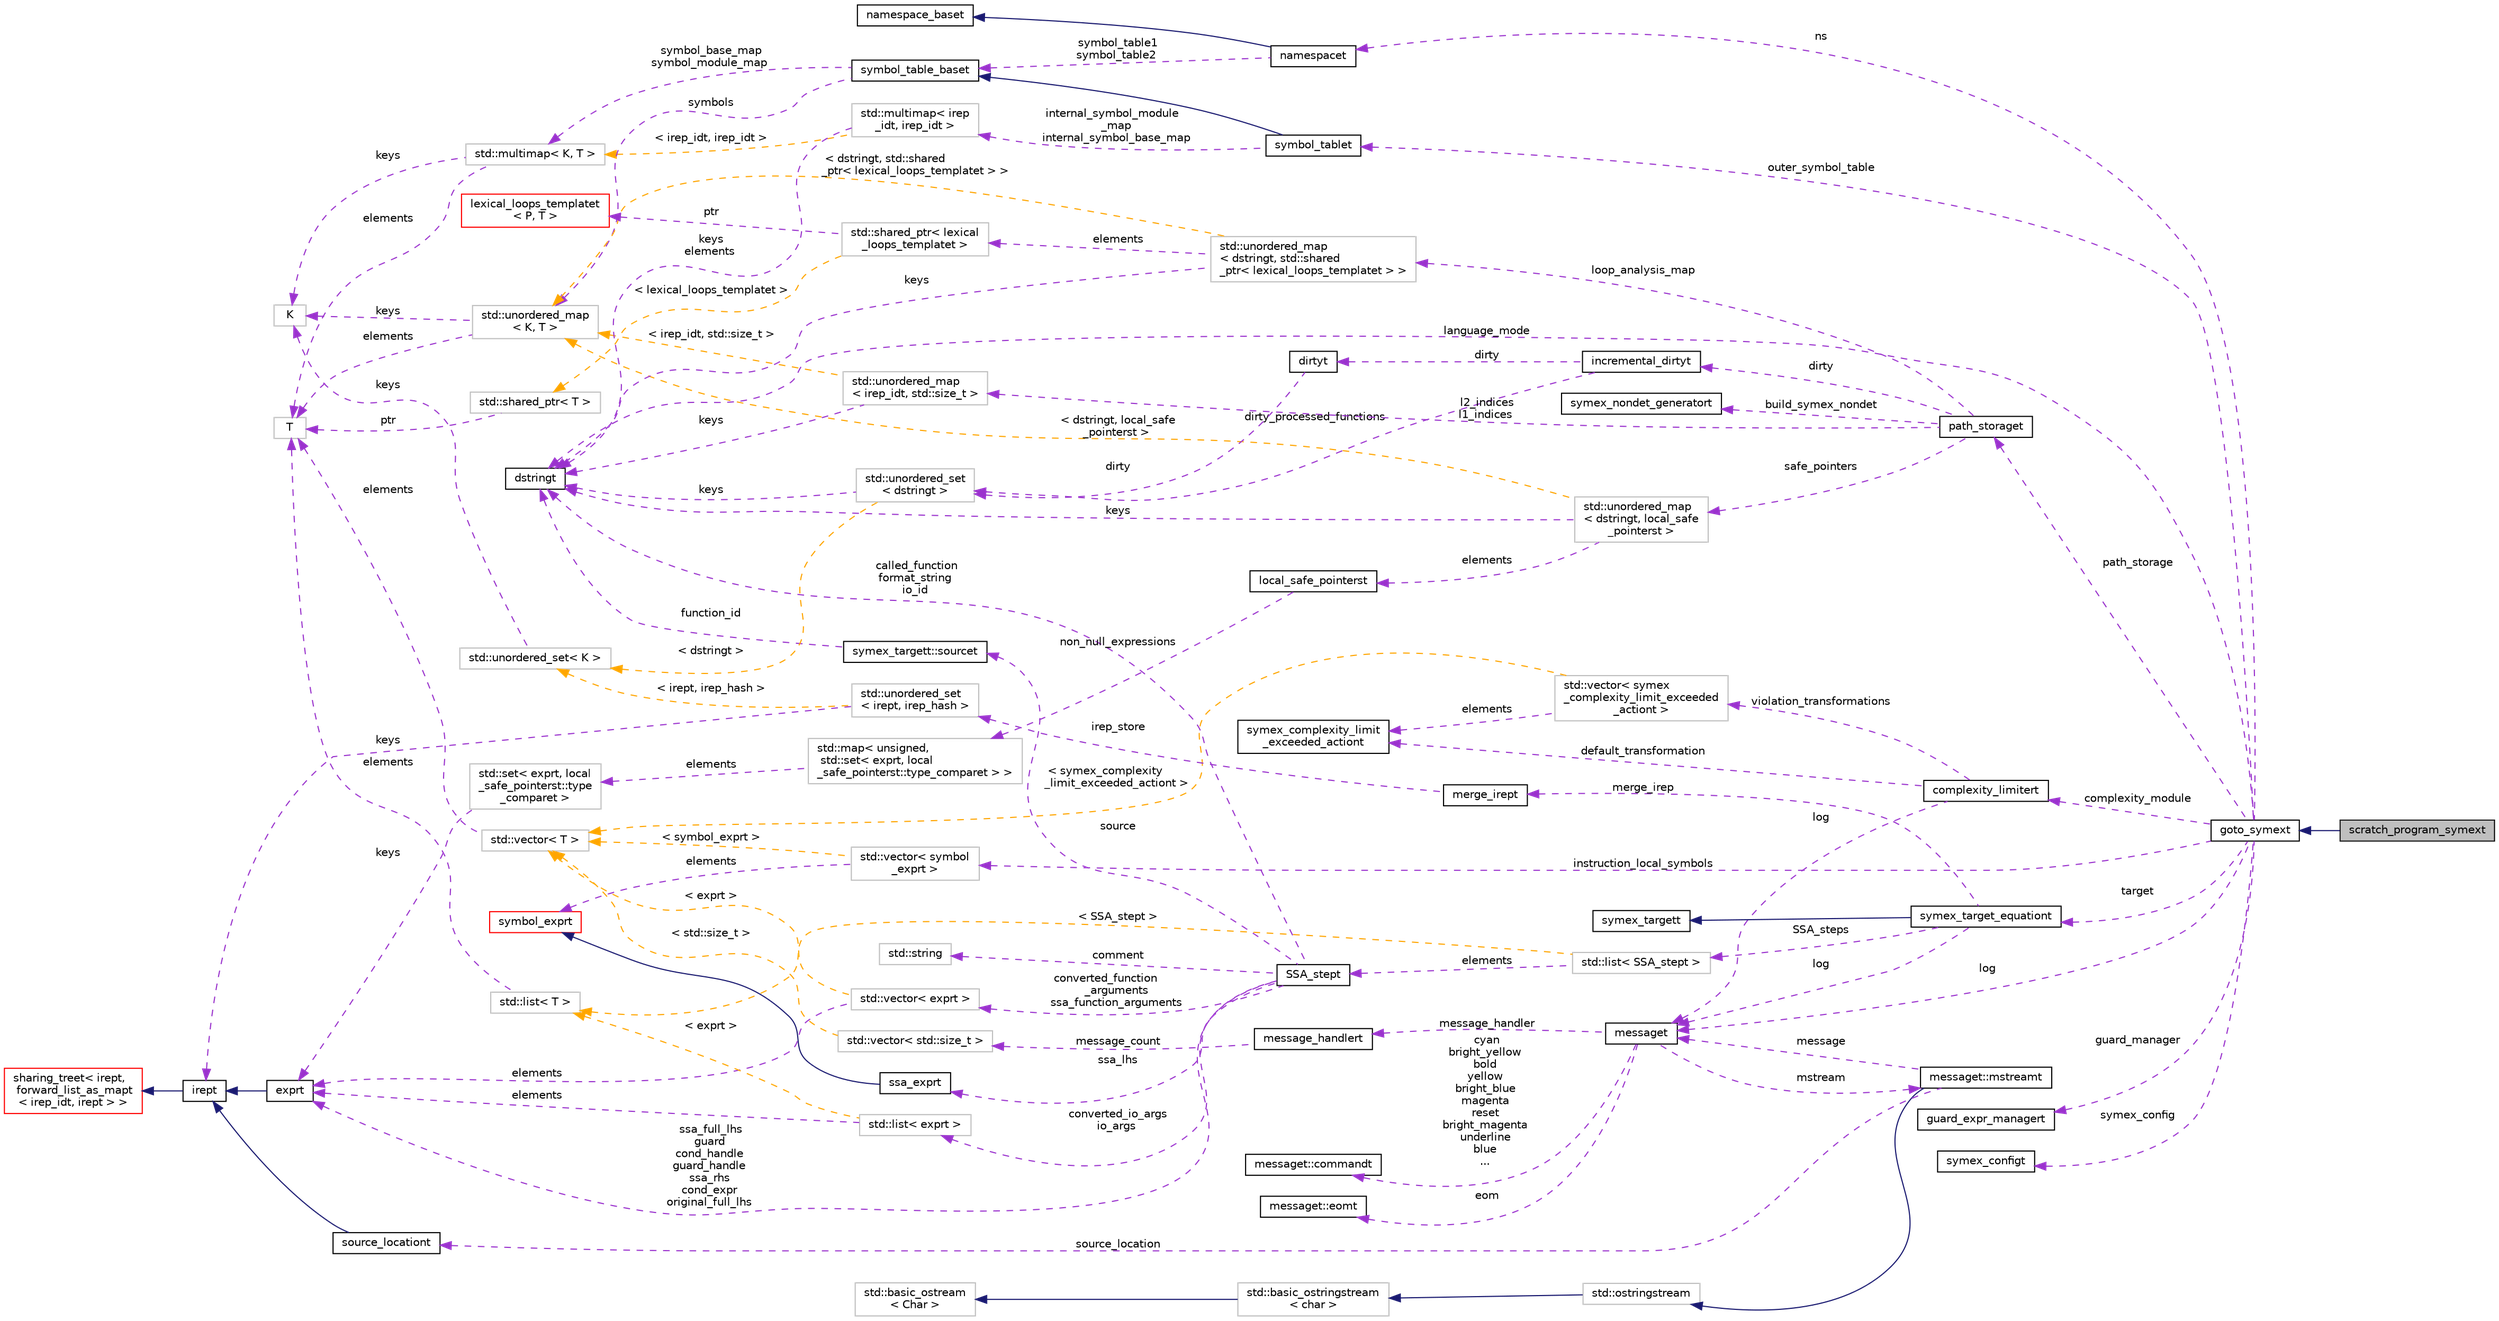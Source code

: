 digraph "scratch_program_symext"
{
 // LATEX_PDF_SIZE
  bgcolor="transparent";
  edge [fontname="Helvetica",fontsize="10",labelfontname="Helvetica",labelfontsize="10"];
  node [fontname="Helvetica",fontsize="10",shape=record];
  rankdir="LR";
  Node1 [label="scratch_program_symext",height=0.2,width=0.4,color="black", fillcolor="grey75", style="filled", fontcolor="black",tooltip=" "];
  Node2 -> Node1 [dir="back",color="midnightblue",fontsize="10",style="solid",fontname="Helvetica"];
  Node2 [label="goto_symext",height=0.2,width=0.4,color="black",URL="$classgoto__symext.html",tooltip="The main class for the forward symbolic simulator."];
  Node3 -> Node2 [dir="back",color="darkorchid3",fontsize="10",style="dashed",label=" outer_symbol_table" ,fontname="Helvetica"];
  Node3 [label="symbol_tablet",height=0.2,width=0.4,color="black",URL="$classsymbol__tablet.html",tooltip="The symbol table."];
  Node4 -> Node3 [dir="back",color="midnightblue",fontsize="10",style="solid",fontname="Helvetica"];
  Node4 [label="symbol_table_baset",height=0.2,width=0.4,color="black",URL="$classsymbol__table__baset.html",tooltip="The symbol table base class interface."];
  Node5 -> Node4 [dir="back",color="darkorchid3",fontsize="10",style="dashed",label=" symbol_base_map\nsymbol_module_map" ,fontname="Helvetica"];
  Node5 [label="std::multimap\< K, T \>",height=0.2,width=0.4,color="grey75",tooltip="STL class."];
  Node6 -> Node5 [dir="back",color="darkorchid3",fontsize="10",style="dashed",label=" keys" ,fontname="Helvetica"];
  Node6 [label="K",height=0.2,width=0.4,color="grey75",tooltip=" "];
  Node7 -> Node5 [dir="back",color="darkorchid3",fontsize="10",style="dashed",label=" elements" ,fontname="Helvetica"];
  Node7 [label="T",height=0.2,width=0.4,color="grey75",tooltip=" "];
  Node8 -> Node4 [dir="back",color="darkorchid3",fontsize="10",style="dashed",label=" symbols" ,fontname="Helvetica"];
  Node8 [label="std::unordered_map\l\< K, T \>",height=0.2,width=0.4,color="grey75",tooltip="STL class."];
  Node6 -> Node8 [dir="back",color="darkorchid3",fontsize="10",style="dashed",label=" keys" ,fontname="Helvetica"];
  Node7 -> Node8 [dir="back",color="darkorchid3",fontsize="10",style="dashed",label=" elements" ,fontname="Helvetica"];
  Node9 -> Node3 [dir="back",color="darkorchid3",fontsize="10",style="dashed",label=" internal_symbol_module\l_map\ninternal_symbol_base_map" ,fontname="Helvetica"];
  Node9 [label="std::multimap\< irep\l_idt, irep_idt \>",height=0.2,width=0.4,color="grey75",tooltip=" "];
  Node10 -> Node9 [dir="back",color="darkorchid3",fontsize="10",style="dashed",label=" keys\nelements" ,fontname="Helvetica"];
  Node10 [label="dstringt",height=0.2,width=0.4,color="black",URL="$classdstringt.html",tooltip="dstringt has one field, an unsigned integer no which is an index into a static table of strings."];
  Node5 -> Node9 [dir="back",color="orange",fontsize="10",style="dashed",label=" \< irep_idt, irep_idt \>" ,fontname="Helvetica"];
  Node11 -> Node2 [dir="back",color="darkorchid3",fontsize="10",style="dashed",label=" log" ,fontname="Helvetica"];
  Node11 [label="messaget",height=0.2,width=0.4,color="black",URL="$classmessaget.html",tooltip="Class that provides messages with a built-in verbosity 'level'."];
  Node12 -> Node11 [dir="back",color="darkorchid3",fontsize="10",style="dashed",label=" message_handler" ,fontname="Helvetica"];
  Node12 [label="message_handlert",height=0.2,width=0.4,color="black",URL="$classmessage__handlert.html",tooltip=" "];
  Node13 -> Node12 [dir="back",color="darkorchid3",fontsize="10",style="dashed",label=" message_count" ,fontname="Helvetica"];
  Node13 [label="std::vector\< std::size_t \>",height=0.2,width=0.4,color="grey75",tooltip=" "];
  Node14 -> Node13 [dir="back",color="orange",fontsize="10",style="dashed",label=" \< std::size_t \>" ,fontname="Helvetica"];
  Node14 [label="std::vector\< T \>",height=0.2,width=0.4,color="grey75",tooltip="STL class."];
  Node7 -> Node14 [dir="back",color="darkorchid3",fontsize="10",style="dashed",label=" elements" ,fontname="Helvetica"];
  Node15 -> Node11 [dir="back",color="darkorchid3",fontsize="10",style="dashed",label=" cyan\nbright_yellow\nbold\nyellow\nbright_blue\nmagenta\nreset\nbright_magenta\nunderline\nblue\n..." ,fontname="Helvetica"];
  Node15 [label="messaget::commandt",height=0.2,width=0.4,color="black",URL="$classmessaget_1_1commandt.html",tooltip=" "];
  Node16 -> Node11 [dir="back",color="darkorchid3",fontsize="10",style="dashed",label=" mstream" ,fontname="Helvetica"];
  Node16 [label="messaget::mstreamt",height=0.2,width=0.4,color="black",URL="$classmessaget_1_1mstreamt.html",tooltip=" "];
  Node17 -> Node16 [dir="back",color="midnightblue",fontsize="10",style="solid",fontname="Helvetica"];
  Node17 [label="std::ostringstream",height=0.2,width=0.4,color="grey75",tooltip="STL class."];
  Node18 -> Node17 [dir="back",color="midnightblue",fontsize="10",style="solid",fontname="Helvetica"];
  Node18 [label="std::basic_ostringstream\l\< char \>",height=0.2,width=0.4,color="grey75",tooltip="STL class."];
  Node19 -> Node18 [dir="back",color="midnightblue",fontsize="10",style="solid",fontname="Helvetica"];
  Node19 [label="std::basic_ostream\l\< Char \>",height=0.2,width=0.4,color="grey75",tooltip="STL class."];
  Node11 -> Node16 [dir="back",color="darkorchid3",fontsize="10",style="dashed",label=" message" ,fontname="Helvetica"];
  Node22 -> Node16 [dir="back",color="darkorchid3",fontsize="10",style="dashed",label=" source_location" ,fontname="Helvetica"];
  Node22 [label="source_locationt",height=0.2,width=0.4,color="black",URL="$classsource__locationt.html",tooltip=" "];
  Node23 -> Node22 [dir="back",color="midnightblue",fontsize="10",style="solid",fontname="Helvetica"];
  Node23 [label="irept",height=0.2,width=0.4,color="black",URL="$classirept.html",tooltip="There are a large number of kinds of tree structured or tree-like data in CPROVER."];
  Node24 -> Node23 [dir="back",color="midnightblue",fontsize="10",style="solid",fontname="Helvetica"];
  Node24 [label="sharing_treet\< irept,\l forward_list_as_mapt\l\< irep_idt, irept \> \>",height=0.2,width=0.4,color="red",URL="$classsharing__treet.html",tooltip=" "];
  Node29 -> Node11 [dir="back",color="darkorchid3",fontsize="10",style="dashed",label=" eom" ,fontname="Helvetica"];
  Node29 [label="messaget::eomt",height=0.2,width=0.4,color="black",URL="$classmessaget_1_1eomt.html",tooltip=" "];
  Node30 -> Node2 [dir="back",color="darkorchid3",fontsize="10",style="dashed",label=" path_storage" ,fontname="Helvetica"];
  Node30 [label="path_storaget",height=0.2,width=0.4,color="black",URL="$classpath__storaget.html",tooltip="Storage for symbolic execution paths to be resumed later."];
  Node31 -> Node30 [dir="back",color="darkorchid3",fontsize="10",style="dashed",label=" safe_pointers" ,fontname="Helvetica"];
  Node31 [label="std::unordered_map\l\< dstringt, local_safe\l_pointerst \>",height=0.2,width=0.4,color="grey75",tooltip=" "];
  Node10 -> Node31 [dir="back",color="darkorchid3",fontsize="10",style="dashed",label=" keys" ,fontname="Helvetica"];
  Node32 -> Node31 [dir="back",color="darkorchid3",fontsize="10",style="dashed",label=" elements" ,fontname="Helvetica"];
  Node32 [label="local_safe_pointerst",height=0.2,width=0.4,color="black",URL="$classlocal__safe__pointerst.html",tooltip="A very simple, cheap analysis to determine when dereference operations are trivially guarded by a che..."];
  Node33 -> Node32 [dir="back",color="darkorchid3",fontsize="10",style="dashed",label=" non_null_expressions" ,fontname="Helvetica"];
  Node33 [label="std::map\< unsigned,\l std::set\< exprt, local\l_safe_pointerst::type_comparet \> \>",height=0.2,width=0.4,color="grey75",tooltip=" "];
  Node34 -> Node33 [dir="back",color="darkorchid3",fontsize="10",style="dashed",label=" elements" ,fontname="Helvetica"];
  Node34 [label="std::set\< exprt, local\l_safe_pointerst::type\l_comparet \>",height=0.2,width=0.4,color="grey75",tooltip=" "];
  Node35 -> Node34 [dir="back",color="darkorchid3",fontsize="10",style="dashed",label=" keys" ,fontname="Helvetica"];
  Node35 [label="exprt",height=0.2,width=0.4,color="black",URL="$classexprt.html",tooltip="Base class for all expressions."];
  Node23 -> Node35 [dir="back",color="midnightblue",fontsize="10",style="solid",fontname="Helvetica"];
  Node8 -> Node31 [dir="back",color="orange",fontsize="10",style="dashed",label=" \< dstringt, local_safe\l_pointerst \>" ,fontname="Helvetica"];
  Node38 -> Node30 [dir="back",color="darkorchid3",fontsize="10",style="dashed",label=" dirty" ,fontname="Helvetica"];
  Node38 [label="incremental_dirtyt",height=0.2,width=0.4,color="black",URL="$classincremental__dirtyt.html",tooltip="Wrapper for dirtyt that permits incremental population, ensuring each function is analysed exactly on..."];
  Node39 -> Node38 [dir="back",color="darkorchid3",fontsize="10",style="dashed",label=" dirty_processed_functions" ,fontname="Helvetica"];
  Node39 [label="std::unordered_set\l\< dstringt \>",height=0.2,width=0.4,color="grey75",tooltip=" "];
  Node10 -> Node39 [dir="back",color="darkorchid3",fontsize="10",style="dashed",label=" keys" ,fontname="Helvetica"];
  Node40 -> Node39 [dir="back",color="orange",fontsize="10",style="dashed",label=" \< dstringt \>" ,fontname="Helvetica"];
  Node40 [label="std::unordered_set\< K \>",height=0.2,width=0.4,color="grey75",tooltip="STL class."];
  Node6 -> Node40 [dir="back",color="darkorchid3",fontsize="10",style="dashed",label=" keys" ,fontname="Helvetica"];
  Node41 -> Node38 [dir="back",color="darkorchid3",fontsize="10",style="dashed",label=" dirty" ,fontname="Helvetica"];
  Node41 [label="dirtyt",height=0.2,width=0.4,color="black",URL="$classdirtyt.html",tooltip="Dirty variables are ones which have their address taken so we can't reliably work out where they may ..."];
  Node39 -> Node41 [dir="back",color="darkorchid3",fontsize="10",style="dashed",label=" dirty" ,fontname="Helvetica"];
  Node42 -> Node30 [dir="back",color="darkorchid3",fontsize="10",style="dashed",label=" build_symex_nondet" ,fontname="Helvetica"];
  Node42 [label="symex_nondet_generatort",height=0.2,width=0.4,color="black",URL="$classsymex__nondet__generatort.html",tooltip="Functor generating fresh nondet symbols."];
  Node43 -> Node30 [dir="back",color="darkorchid3",fontsize="10",style="dashed",label=" loop_analysis_map" ,fontname="Helvetica"];
  Node43 [label="std::unordered_map\l\< dstringt, std::shared\l_ptr\< lexical_loops_templatet \> \>",height=0.2,width=0.4,color="grey75",tooltip=" "];
  Node44 -> Node43 [dir="back",color="darkorchid3",fontsize="10",style="dashed",label=" elements" ,fontname="Helvetica"];
  Node44 [label="std::shared_ptr\< lexical\l_loops_templatet \>",height=0.2,width=0.4,color="grey75",tooltip=" "];
  Node45 -> Node44 [dir="back",color="darkorchid3",fontsize="10",style="dashed",label=" ptr" ,fontname="Helvetica"];
  Node45 [label="lexical_loops_templatet\l\< P, T \>",height=0.2,width=0.4,color="red",URL="$classlexical__loops__templatet.html",tooltip="Main driver for working out if a class (normally goto_programt) has any lexical loops."];
  Node50 -> Node44 [dir="back",color="orange",fontsize="10",style="dashed",label=" \< lexical_loops_templatet \>" ,fontname="Helvetica"];
  Node50 [label="std::shared_ptr\< T \>",height=0.2,width=0.4,color="grey75",tooltip="STL class."];
  Node7 -> Node50 [dir="back",color="darkorchid3",fontsize="10",style="dashed",label=" ptr" ,fontname="Helvetica"];
  Node10 -> Node43 [dir="back",color="darkorchid3",fontsize="10",style="dashed",label=" keys" ,fontname="Helvetica"];
  Node8 -> Node43 [dir="back",color="orange",fontsize="10",style="dashed",label=" \< dstringt, std::shared\l_ptr\< lexical_loops_templatet \> \>" ,fontname="Helvetica"];
  Node51 -> Node30 [dir="back",color="darkorchid3",fontsize="10",style="dashed",label=" l2_indices\nl1_indices" ,fontname="Helvetica"];
  Node51 [label="std::unordered_map\l\< irep_idt, std::size_t \>",height=0.2,width=0.4,color="grey75",tooltip=" "];
  Node10 -> Node51 [dir="back",color="darkorchid3",fontsize="10",style="dashed",label=" keys" ,fontname="Helvetica"];
  Node8 -> Node51 [dir="back",color="orange",fontsize="10",style="dashed",label=" \< irep_idt, std::size_t \>" ,fontname="Helvetica"];
  Node52 -> Node2 [dir="back",color="darkorchid3",fontsize="10",style="dashed",label=" guard_manager" ,fontname="Helvetica"];
  Node52 [label="guard_expr_managert",height=0.2,width=0.4,color="black",URL="$structguard__expr__managert.html",tooltip="This is unused by this implementation of guards, but can be used by other implementations of the same..."];
  Node53 -> Node2 [dir="back",color="darkorchid3",fontsize="10",style="dashed",label=" ns" ,fontname="Helvetica"];
  Node53 [label="namespacet",height=0.2,width=0.4,color="black",URL="$classnamespacet.html",tooltip="A namespacet is essentially one or two symbol tables bound together, to allow for symbol lookups in t..."];
  Node54 -> Node53 [dir="back",color="midnightblue",fontsize="10",style="solid",fontname="Helvetica"];
  Node54 [label="namespace_baset",height=0.2,width=0.4,color="black",URL="$classnamespace__baset.html",tooltip="Basic interface for a namespace."];
  Node4 -> Node53 [dir="back",color="darkorchid3",fontsize="10",style="dashed",label=" symbol_table1\nsymbol_table2" ,fontname="Helvetica"];
  Node55 -> Node2 [dir="back",color="darkorchid3",fontsize="10",style="dashed",label=" target" ,fontname="Helvetica"];
  Node55 [label="symex_target_equationt",height=0.2,width=0.4,color="black",URL="$classsymex__target__equationt.html",tooltip="Inheriting the interface of symex_targett this class represents the SSA form of the input program as ..."];
  Node56 -> Node55 [dir="back",color="midnightblue",fontsize="10",style="solid",fontname="Helvetica"];
  Node56 [label="symex_targett",height=0.2,width=0.4,color="black",URL="$classsymex__targett.html",tooltip="The interface of the target container for symbolic execution to record its symbolic steps into."];
  Node11 -> Node55 [dir="back",color="darkorchid3",fontsize="10",style="dashed",label=" log" ,fontname="Helvetica"];
  Node57 -> Node55 [dir="back",color="darkorchid3",fontsize="10",style="dashed",label=" merge_irep" ,fontname="Helvetica"];
  Node57 [label="merge_irept",height=0.2,width=0.4,color="black",URL="$classmerge__irept.html",tooltip=" "];
  Node58 -> Node57 [dir="back",color="darkorchid3",fontsize="10",style="dashed",label=" irep_store" ,fontname="Helvetica"];
  Node58 [label="std::unordered_set\l\< irept, irep_hash \>",height=0.2,width=0.4,color="grey75",tooltip=" "];
  Node23 -> Node58 [dir="back",color="darkorchid3",fontsize="10",style="dashed",label=" keys" ,fontname="Helvetica"];
  Node40 -> Node58 [dir="back",color="orange",fontsize="10",style="dashed",label=" \< irept, irep_hash \>" ,fontname="Helvetica"];
  Node59 -> Node55 [dir="back",color="darkorchid3",fontsize="10",style="dashed",label=" SSA_steps" ,fontname="Helvetica"];
  Node59 [label="std::list\< SSA_stept \>",height=0.2,width=0.4,color="grey75",tooltip=" "];
  Node60 -> Node59 [dir="back",color="darkorchid3",fontsize="10",style="dashed",label=" elements" ,fontname="Helvetica"];
  Node60 [label="SSA_stept",height=0.2,width=0.4,color="black",URL="$class_s_s_a__stept.html",tooltip="Single SSA step in the equation."];
  Node61 -> Node60 [dir="back",color="darkorchid3",fontsize="10",style="dashed",label=" converted_io_args\nio_args" ,fontname="Helvetica"];
  Node61 [label="std::list\< exprt \>",height=0.2,width=0.4,color="grey75",tooltip=" "];
  Node35 -> Node61 [dir="back",color="darkorchid3",fontsize="10",style="dashed",label=" elements" ,fontname="Helvetica"];
  Node62 -> Node61 [dir="back",color="orange",fontsize="10",style="dashed",label=" \< exprt \>" ,fontname="Helvetica"];
  Node62 [label="std::list\< T \>",height=0.2,width=0.4,color="grey75",tooltip="STL class."];
  Node7 -> Node62 [dir="back",color="darkorchid3",fontsize="10",style="dashed",label=" elements" ,fontname="Helvetica"];
  Node63 -> Node60 [dir="back",color="darkorchid3",fontsize="10",style="dashed",label=" ssa_lhs" ,fontname="Helvetica"];
  Node63 [label="ssa_exprt",height=0.2,width=0.4,color="black",URL="$classssa__exprt.html",tooltip="Expression providing an SSA-renamed symbol of expressions."];
  Node64 -> Node63 [dir="back",color="midnightblue",fontsize="10",style="solid",fontname="Helvetica"];
  Node64 [label="symbol_exprt",height=0.2,width=0.4,color="red",URL="$classsymbol__exprt.html",tooltip="Expression to hold a symbol (variable)"];
  Node10 -> Node60 [dir="back",color="darkorchid3",fontsize="10",style="dashed",label=" called_function\nformat_string\nio_id" ,fontname="Helvetica"];
  Node67 -> Node60 [dir="back",color="darkorchid3",fontsize="10",style="dashed",label=" comment" ,fontname="Helvetica"];
  Node67 [label="std::string",height=0.2,width=0.4,color="grey75",tooltip="STL class."];
  Node35 -> Node60 [dir="back",color="darkorchid3",fontsize="10",style="dashed",label=" ssa_full_lhs\nguard\ncond_handle\nguard_handle\nssa_rhs\ncond_expr\noriginal_full_lhs" ,fontname="Helvetica"];
  Node69 -> Node60 [dir="back",color="darkorchid3",fontsize="10",style="dashed",label=" source" ,fontname="Helvetica"];
  Node69 [label="symex_targett::sourcet",height=0.2,width=0.4,color="black",URL="$structsymex__targett_1_1sourcet.html",tooltip="Identifies source in the context of symbolic execution."];
  Node10 -> Node69 [dir="back",color="darkorchid3",fontsize="10",style="dashed",label=" function_id" ,fontname="Helvetica"];
  Node70 -> Node60 [dir="back",color="darkorchid3",fontsize="10",style="dashed",label=" converted_function\l_arguments\nssa_function_arguments" ,fontname="Helvetica"];
  Node70 [label="std::vector\< exprt \>",height=0.2,width=0.4,color="grey75",tooltip=" "];
  Node35 -> Node70 [dir="back",color="darkorchid3",fontsize="10",style="dashed",label=" elements" ,fontname="Helvetica"];
  Node14 -> Node70 [dir="back",color="orange",fontsize="10",style="dashed",label=" \< exprt \>" ,fontname="Helvetica"];
  Node62 -> Node59 [dir="back",color="orange",fontsize="10",style="dashed",label=" \< SSA_stept \>" ,fontname="Helvetica"];
  Node71 -> Node2 [dir="back",color="darkorchid3",fontsize="10",style="dashed",label=" instruction_local_symbols" ,fontname="Helvetica"];
  Node71 [label="std::vector\< symbol\l_exprt \>",height=0.2,width=0.4,color="grey75",tooltip=" "];
  Node64 -> Node71 [dir="back",color="darkorchid3",fontsize="10",style="dashed",label=" elements" ,fontname="Helvetica"];
  Node14 -> Node71 [dir="back",color="orange",fontsize="10",style="dashed",label=" \< symbol_exprt \>" ,fontname="Helvetica"];
  Node10 -> Node2 [dir="back",color="darkorchid3",fontsize="10",style="dashed",label=" language_mode" ,fontname="Helvetica"];
  Node72 -> Node2 [dir="back",color="darkorchid3",fontsize="10",style="dashed",label=" complexity_module" ,fontname="Helvetica"];
  Node72 [label="complexity_limitert",height=0.2,width=0.4,color="black",URL="$classcomplexity__limitert.html",tooltip="Symex complexity module."];
  Node73 -> Node72 [dir="back",color="darkorchid3",fontsize="10",style="dashed",label=" default_transformation" ,fontname="Helvetica"];
  Node73 [label="symex_complexity_limit\l_exceeded_actiont",height=0.2,width=0.4,color="black",URL="$classsymex__complexity__limit__exceeded__actiont.html",tooltip="Default heuristic transformation that cancels branches when complexity has been breached."];
  Node11 -> Node72 [dir="back",color="darkorchid3",fontsize="10",style="dashed",label=" log" ,fontname="Helvetica"];
  Node74 -> Node72 [dir="back",color="darkorchid3",fontsize="10",style="dashed",label=" violation_transformations" ,fontname="Helvetica"];
  Node74 [label="std::vector\< symex\l_complexity_limit_exceeded\l_actiont \>",height=0.2,width=0.4,color="grey75",tooltip=" "];
  Node73 -> Node74 [dir="back",color="darkorchid3",fontsize="10",style="dashed",label=" elements" ,fontname="Helvetica"];
  Node14 -> Node74 [dir="back",color="orange",fontsize="10",style="dashed",label=" \< symex_complexity\l_limit_exceeded_actiont \>" ,fontname="Helvetica"];
  Node75 -> Node2 [dir="back",color="darkorchid3",fontsize="10",style="dashed",label=" symex_config" ,fontname="Helvetica"];
  Node75 [label="symex_configt",height=0.2,width=0.4,color="black",URL="$structsymex__configt.html",tooltip="Configuration used for a symbolic execution."];
}

